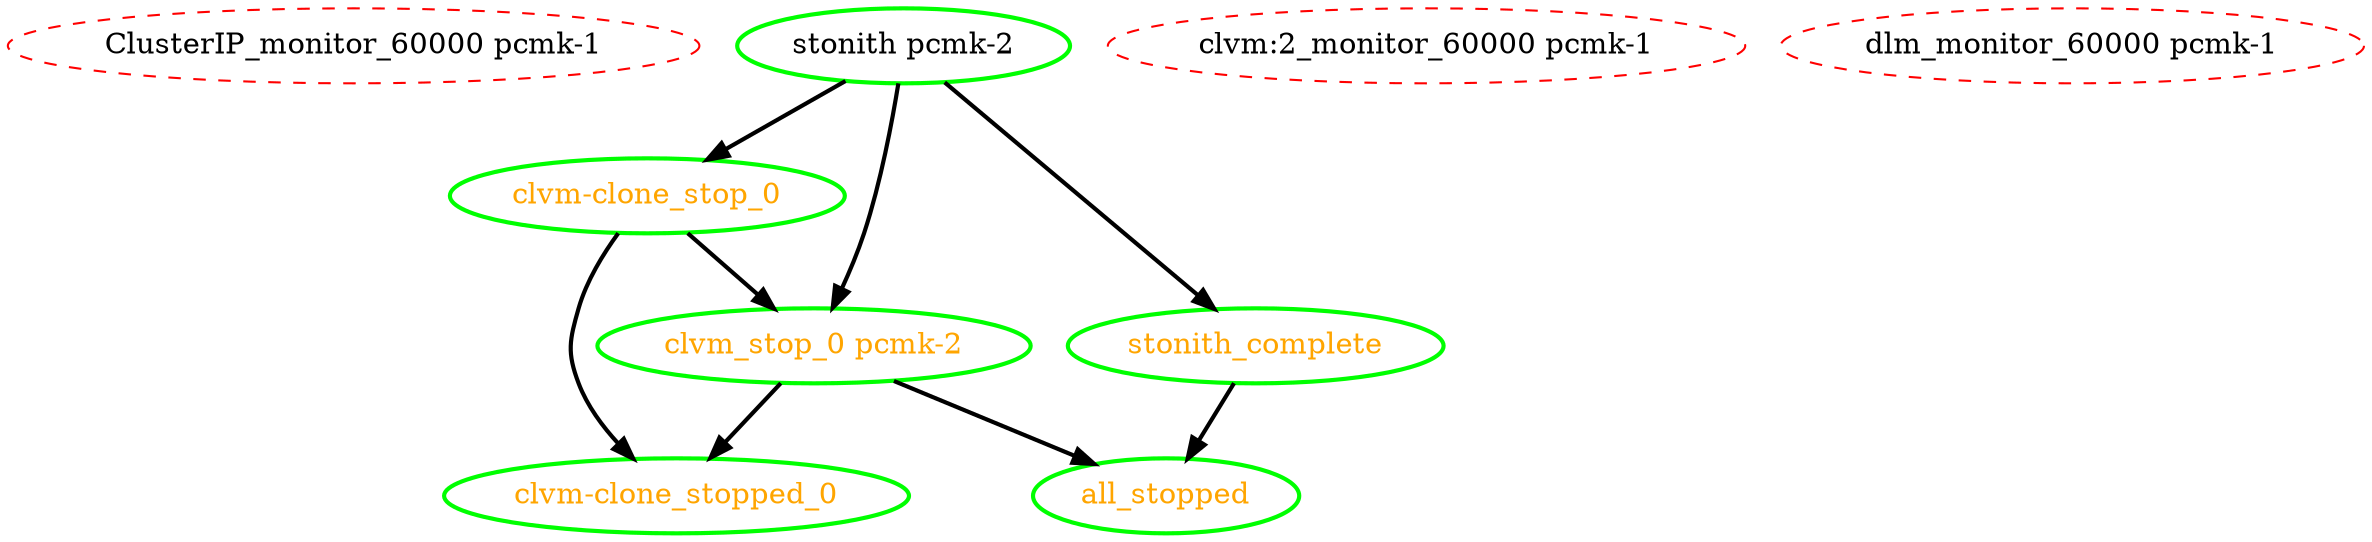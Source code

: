 digraph "g" {
"ClusterIP_monitor_60000 pcmk-1" [ style=dashed color="red" fontcolor="black"]
"all_stopped" [ style=bold color="green" fontcolor="orange"]
"clvm-clone_stop_0" -> "clvm-clone_stopped_0" [ style = bold]
"clvm-clone_stop_0" -> "clvm_stop_0 pcmk-2" [ style = bold]
"clvm-clone_stop_0" [ style=bold color="green" fontcolor="orange"]
"clvm-clone_stopped_0" [ style=bold color="green" fontcolor="orange"]
"clvm:2_monitor_60000 pcmk-1" [ style=dashed color="red" fontcolor="black"]
"clvm_stop_0 pcmk-2" -> "all_stopped" [ style = bold]
"clvm_stop_0 pcmk-2" -> "clvm-clone_stopped_0" [ style = bold]
"clvm_stop_0 pcmk-2" [ style=bold color="green" fontcolor="orange"]
"dlm_monitor_60000 pcmk-1" [ style=dashed color="red" fontcolor="black"]
"stonith pcmk-2" -> "clvm-clone_stop_0" [ style = bold]
"stonith pcmk-2" -> "clvm_stop_0 pcmk-2" [ style = bold]
"stonith pcmk-2" -> "stonith_complete" [ style = bold]
"stonith pcmk-2" [ style=bold color="green" fontcolor="black"]
"stonith_complete" -> "all_stopped" [ style = bold]
"stonith_complete" [ style=bold color="green" fontcolor="orange"]
}

